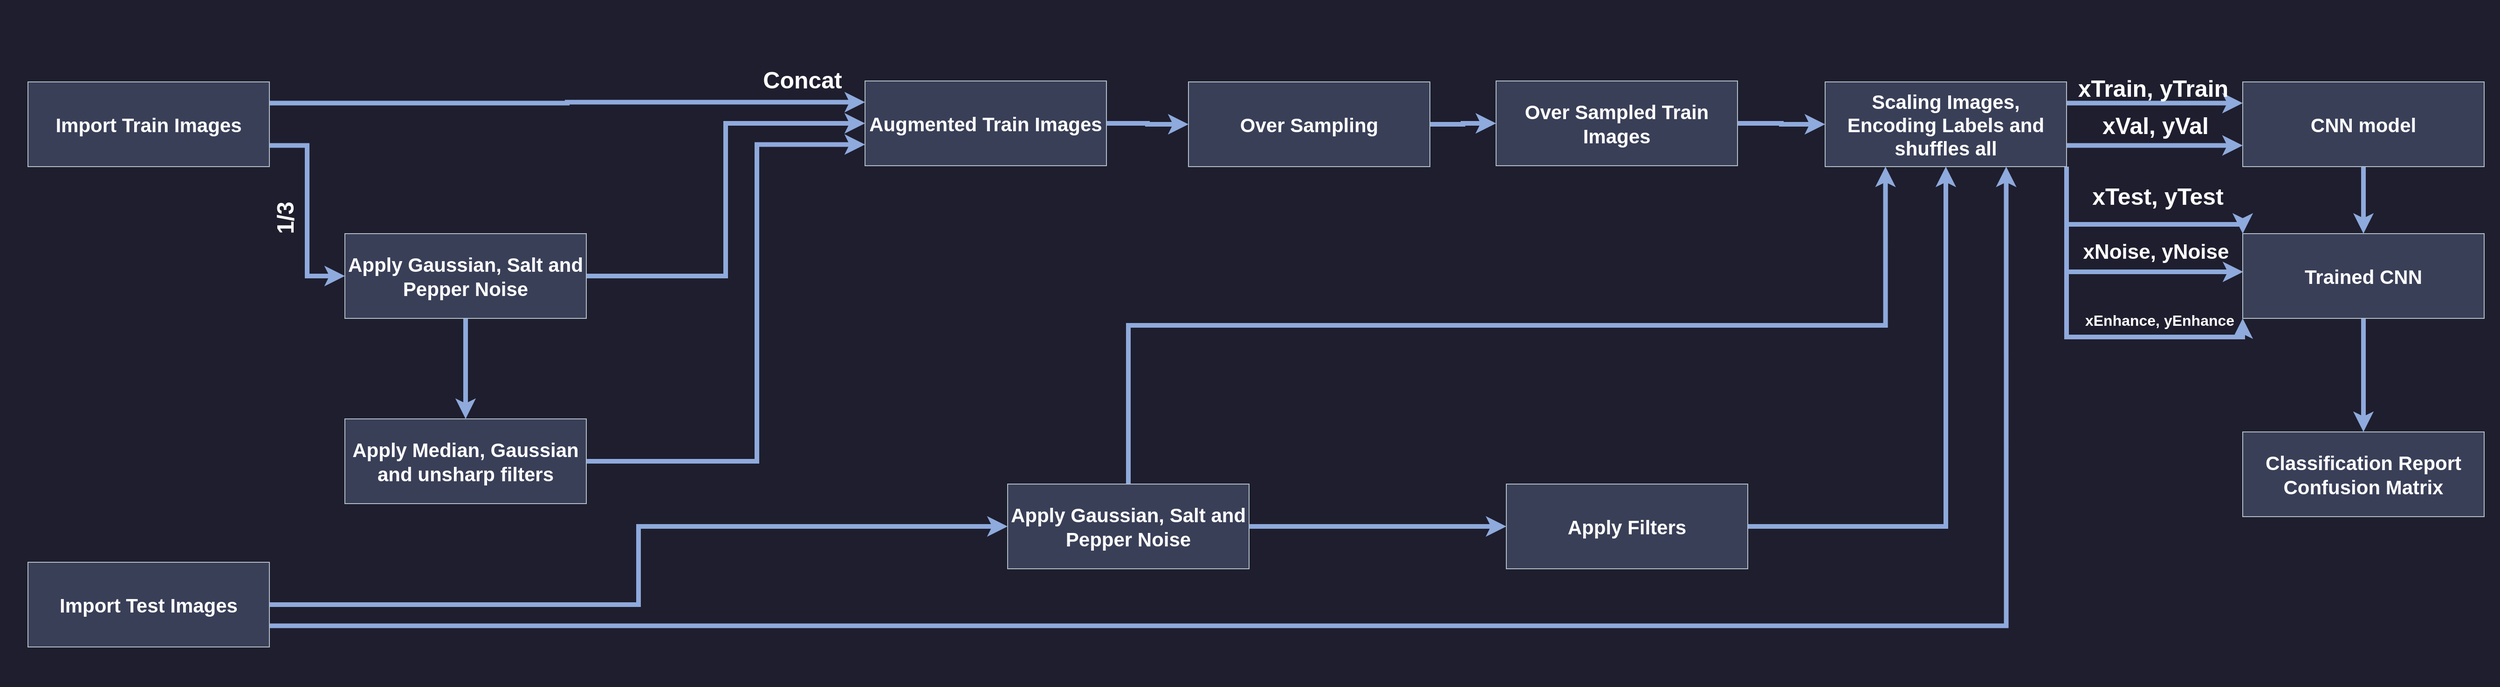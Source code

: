 <mxfile version="26.0.6">
  <diagram name="Page-1" id="gcVrZ3HLpK5CmTgVtj7Q">
    <mxGraphModel dx="525" dy="279" grid="0" gridSize="10" guides="1" tooltips="1" connect="1" arrows="1" fold="1" page="1" pageScale="1" pageWidth="2700" pageHeight="800" background="#1E1E2E" math="0" shadow="0">
      <root>
        <mxCell id="0" />
        <mxCell id="1" parent="0" />
        <mxCell id="_UI8dVtCNbtnfExRtyGv-17" style="edgeStyle=orthogonalEdgeStyle;rounded=0;orthogonalLoop=1;jettySize=auto;html=1;exitX=1;exitY=0.25;exitDx=0;exitDy=0;entryX=0;entryY=0.25;entryDx=0;entryDy=0;strokeWidth=5;strokeColor=#8FAADC;" parent="1" source="_UI8dVtCNbtnfExRtyGv-1" target="6l_Wqw580xn1_nWXUHZZ-5" edge="1">
          <mxGeometry relative="1" as="geometry">
            <mxPoint x="963" y="148.5" as="targetPoint" />
          </mxGeometry>
        </mxCell>
        <mxCell id="6l_Wqw580xn1_nWXUHZZ-2" style="edgeStyle=orthogonalEdgeStyle;rounded=0;orthogonalLoop=1;jettySize=auto;html=1;exitX=1;exitY=0.75;exitDx=0;exitDy=0;entryX=0;entryY=0.5;entryDx=0;entryDy=0;strokeWidth=5;strokeColor=#8FAADC;" edge="1" parent="1" source="_UI8dVtCNbtnfExRtyGv-1" target="6l_Wqw580xn1_nWXUHZZ-1">
          <mxGeometry relative="1" as="geometry" />
        </mxCell>
        <mxCell id="_UI8dVtCNbtnfExRtyGv-1" value="&lt;font style=&quot;font-size: 21px; color: rgb(255, 255, 255);&quot;&gt;&lt;b&gt;Import Train Images&lt;/b&gt;&lt;/font&gt;" style="rounded=0;whiteSpace=wrap;html=1;fillColor=#3A3F58;strokeColor=#B0BEC5;" parent="1" vertex="1">
          <mxGeometry x="40" y="126" width="259" height="91" as="geometry" />
        </mxCell>
        <mxCell id="_UI8dVtCNbtnfExRtyGv-48" value="" style="rounded=0;whiteSpace=wrap;html=1;fillColor=none;strokeColor=none;" parent="1" vertex="1">
          <mxGeometry x="10" y="38" width="120" height="60" as="geometry" />
        </mxCell>
        <mxCell id="_UI8dVtCNbtnfExRtyGv-50" value="" style="rounded=0;whiteSpace=wrap;html=1;fillColor=none;strokeColor=none;" parent="1" vertex="1">
          <mxGeometry x="2559" y="715" width="120" height="60" as="geometry" />
        </mxCell>
        <mxCell id="_UI8dVtCNbtnfExRtyGv-51" value="" style="rounded=0;whiteSpace=wrap;html=1;fillColor=none;strokeColor=none;" parent="1" vertex="1">
          <mxGeometry x="2571" y="45" width="120" height="60" as="geometry" />
        </mxCell>
        <mxCell id="6l_Wqw580xn1_nWXUHZZ-4" style="edgeStyle=orthogonalEdgeStyle;rounded=0;orthogonalLoop=1;jettySize=auto;html=1;exitX=0.5;exitY=1;exitDx=0;exitDy=0;entryX=0.5;entryY=0;entryDx=0;entryDy=0;strokeWidth=5;strokeColor=#8FAADC;" edge="1" parent="1" source="6l_Wqw580xn1_nWXUHZZ-1" target="6l_Wqw580xn1_nWXUHZZ-3">
          <mxGeometry relative="1" as="geometry" />
        </mxCell>
        <mxCell id="6l_Wqw580xn1_nWXUHZZ-6" style="edgeStyle=orthogonalEdgeStyle;rounded=0;orthogonalLoop=1;jettySize=auto;html=1;exitX=1;exitY=0.5;exitDx=0;exitDy=0;entryX=0;entryY=0.5;entryDx=0;entryDy=0;strokeWidth=5;strokeColor=#8FAADC;" edge="1" parent="1" source="6l_Wqw580xn1_nWXUHZZ-1" target="6l_Wqw580xn1_nWXUHZZ-5">
          <mxGeometry relative="1" as="geometry" />
        </mxCell>
        <mxCell id="6l_Wqw580xn1_nWXUHZZ-1" value="&lt;font color=&quot;#ffffff&quot;&gt;&lt;span style=&quot;font-size: 21px;&quot;&gt;&lt;b&gt;Apply Gaussian, Salt and Pepper Noise&lt;/b&gt;&lt;/span&gt;&lt;/font&gt;" style="rounded=0;whiteSpace=wrap;html=1;fillColor=#3A3F58;strokeColor=#B0BEC5;" vertex="1" parent="1">
          <mxGeometry x="380" y="289" width="259" height="91" as="geometry" />
        </mxCell>
        <mxCell id="6l_Wqw580xn1_nWXUHZZ-7" style="edgeStyle=orthogonalEdgeStyle;rounded=0;orthogonalLoop=1;jettySize=auto;html=1;exitX=1;exitY=0.5;exitDx=0;exitDy=0;entryX=0;entryY=0.75;entryDx=0;entryDy=0;strokeWidth=5;strokeColor=#8FAADC;" edge="1" parent="1" source="6l_Wqw580xn1_nWXUHZZ-3" target="6l_Wqw580xn1_nWXUHZZ-5">
          <mxGeometry relative="1" as="geometry">
            <Array as="points">
              <mxPoint x="822" y="534" />
              <mxPoint x="822" y="193" />
            </Array>
          </mxGeometry>
        </mxCell>
        <mxCell id="6l_Wqw580xn1_nWXUHZZ-3" value="&lt;font color=&quot;#ffffff&quot;&gt;&lt;span style=&quot;font-size: 21px;&quot;&gt;&lt;b&gt;Apply Median, Gaussian and unsharp filters&lt;/b&gt;&lt;/span&gt;&lt;/font&gt;" style="rounded=0;whiteSpace=wrap;html=1;fillColor=#3A3F58;strokeColor=#B0BEC5;" vertex="1" parent="1">
          <mxGeometry x="380" y="488" width="259" height="91" as="geometry" />
        </mxCell>
        <mxCell id="6l_Wqw580xn1_nWXUHZZ-11" style="edgeStyle=orthogonalEdgeStyle;rounded=0;orthogonalLoop=1;jettySize=auto;html=1;exitX=1;exitY=0.5;exitDx=0;exitDy=0;entryX=0;entryY=0.5;entryDx=0;entryDy=0;strokeColor=#8FAADC;strokeWidth=5;" edge="1" parent="1" source="6l_Wqw580xn1_nWXUHZZ-5" target="6l_Wqw580xn1_nWXUHZZ-10">
          <mxGeometry relative="1" as="geometry" />
        </mxCell>
        <mxCell id="6l_Wqw580xn1_nWXUHZZ-5" value="&lt;font color=&quot;#ffffff&quot;&gt;&lt;span style=&quot;font-size: 21px;&quot;&gt;&lt;b&gt;Augmented Train Images&lt;/b&gt;&lt;/span&gt;&lt;/font&gt;" style="rounded=0;whiteSpace=wrap;html=1;fillColor=#3A3F58;strokeColor=#B0BEC5;" vertex="1" parent="1">
          <mxGeometry x="938" y="125" width="259" height="91" as="geometry" />
        </mxCell>
        <mxCell id="6l_Wqw580xn1_nWXUHZZ-8" value="&lt;font style=&quot;color: rgb(255, 255, 255); font-size: 25px;&quot;&gt;&lt;b style=&quot;&quot;&gt;Concat&lt;/b&gt;&lt;/font&gt;" style="text;html=1;align=center;verticalAlign=middle;whiteSpace=wrap;rounded=0;" vertex="1" parent="1">
          <mxGeometry x="841" y="108" width="60" height="30" as="geometry" />
        </mxCell>
        <mxCell id="6l_Wqw580xn1_nWXUHZZ-9" value="&lt;font style=&quot;color: rgb(255, 255, 255); font-size: 25px;&quot;&gt;&lt;b style=&quot;&quot;&gt;1/3&lt;/b&gt;&lt;/font&gt;" style="text;html=1;align=center;verticalAlign=middle;whiteSpace=wrap;rounded=0;rotation=270;" vertex="1" parent="1">
          <mxGeometry x="285" y="257" width="60" height="30" as="geometry" />
        </mxCell>
        <mxCell id="6l_Wqw580xn1_nWXUHZZ-13" style="edgeStyle=orthogonalEdgeStyle;rounded=0;orthogonalLoop=1;jettySize=auto;html=1;exitX=1;exitY=0.5;exitDx=0;exitDy=0;entryX=0;entryY=0.5;entryDx=0;entryDy=0;strokeColor=#8FAADC;strokeWidth=5;" edge="1" parent="1" source="6l_Wqw580xn1_nWXUHZZ-10" target="6l_Wqw580xn1_nWXUHZZ-12">
          <mxGeometry relative="1" as="geometry" />
        </mxCell>
        <mxCell id="6l_Wqw580xn1_nWXUHZZ-10" value="&lt;font color=&quot;#ffffff&quot;&gt;&lt;span style=&quot;font-size: 21px;&quot;&gt;&lt;b&gt;Over Sampling&lt;/b&gt;&lt;/span&gt;&lt;/font&gt;" style="rounded=0;whiteSpace=wrap;html=1;fillColor=#3A3F58;strokeColor=#B0BEC5;" vertex="1" parent="1">
          <mxGeometry x="1285" y="126" width="259" height="91" as="geometry" />
        </mxCell>
        <mxCell id="6l_Wqw580xn1_nWXUHZZ-15" style="edgeStyle=orthogonalEdgeStyle;rounded=0;orthogonalLoop=1;jettySize=auto;html=1;exitX=1;exitY=0.5;exitDx=0;exitDy=0;entryX=0;entryY=0.5;entryDx=0;entryDy=0;strokeColor=#8FAADC;strokeWidth=5;" edge="1" parent="1" source="6l_Wqw580xn1_nWXUHZZ-12" target="6l_Wqw580xn1_nWXUHZZ-14">
          <mxGeometry relative="1" as="geometry" />
        </mxCell>
        <mxCell id="6l_Wqw580xn1_nWXUHZZ-12" value="&lt;font color=&quot;#ffffff&quot;&gt;&lt;span style=&quot;font-size: 21px;&quot;&gt;&lt;b&gt;Over Sampled Train Images&lt;/b&gt;&lt;/span&gt;&lt;/font&gt;" style="rounded=0;whiteSpace=wrap;html=1;fillColor=#3A3F58;strokeColor=#B0BEC5;" vertex="1" parent="1">
          <mxGeometry x="1615" y="125" width="259" height="91" as="geometry" />
        </mxCell>
        <mxCell id="6l_Wqw580xn1_nWXUHZZ-19" style="edgeStyle=orthogonalEdgeStyle;rounded=0;orthogonalLoop=1;jettySize=auto;html=1;exitX=1;exitY=0.25;exitDx=0;exitDy=0;entryX=0;entryY=0.25;entryDx=0;entryDy=0;strokeWidth=5;strokeColor=#8FAADC;" edge="1" parent="1" source="6l_Wqw580xn1_nWXUHZZ-14" target="6l_Wqw580xn1_nWXUHZZ-18">
          <mxGeometry relative="1" as="geometry" />
        </mxCell>
        <mxCell id="6l_Wqw580xn1_nWXUHZZ-33" style="edgeStyle=orthogonalEdgeStyle;rounded=0;orthogonalLoop=1;jettySize=auto;html=1;exitX=1;exitY=0.75;exitDx=0;exitDy=0;entryX=0;entryY=0.75;entryDx=0;entryDy=0;strokeColor=#8FAADC;strokeWidth=5;" edge="1" parent="1" source="6l_Wqw580xn1_nWXUHZZ-14" target="6l_Wqw580xn1_nWXUHZZ-18">
          <mxGeometry relative="1" as="geometry" />
        </mxCell>
        <mxCell id="6l_Wqw580xn1_nWXUHZZ-37" style="edgeStyle=orthogonalEdgeStyle;rounded=0;orthogonalLoop=1;jettySize=auto;html=1;exitX=1;exitY=1;exitDx=0;exitDy=0;strokeWidth=5;strokeColor=#8FAADC;entryX=0;entryY=0;entryDx=0;entryDy=0;" edge="1" parent="1" source="6l_Wqw580xn1_nWXUHZZ-14" target="6l_Wqw580xn1_nWXUHZZ-36">
          <mxGeometry relative="1" as="geometry">
            <mxPoint x="2438" y="280" as="targetPoint" />
            <Array as="points">
              <mxPoint x="2227" y="279" />
              <mxPoint x="2416" y="279" />
            </Array>
          </mxGeometry>
        </mxCell>
        <mxCell id="6l_Wqw580xn1_nWXUHZZ-41" style="edgeStyle=orthogonalEdgeStyle;rounded=0;orthogonalLoop=1;jettySize=auto;html=1;exitX=1;exitY=1;exitDx=0;exitDy=0;entryX=0.002;entryY=0.451;entryDx=0;entryDy=0;strokeWidth=5;strokeColor=#8FAADC;entryPerimeter=0;" edge="1" parent="1" source="6l_Wqw580xn1_nWXUHZZ-14" target="6l_Wqw580xn1_nWXUHZZ-36">
          <mxGeometry relative="1" as="geometry" />
        </mxCell>
        <mxCell id="6l_Wqw580xn1_nWXUHZZ-42" style="edgeStyle=orthogonalEdgeStyle;rounded=0;orthogonalLoop=1;jettySize=auto;html=1;exitX=1;exitY=1;exitDx=0;exitDy=0;entryX=0;entryY=1;entryDx=0;entryDy=0;strokeWidth=5;strokeColor=#8FAADC;" edge="1" parent="1" source="6l_Wqw580xn1_nWXUHZZ-14" target="6l_Wqw580xn1_nWXUHZZ-36">
          <mxGeometry relative="1" as="geometry" />
        </mxCell>
        <mxCell id="6l_Wqw580xn1_nWXUHZZ-14" value="&lt;font color=&quot;#ffffff&quot;&gt;&lt;span style=&quot;font-size: 21px;&quot;&gt;&lt;b&gt;Scaling Images, Encoding Labels and shuffles all&lt;/b&gt;&lt;/span&gt;&lt;/font&gt;" style="rounded=0;whiteSpace=wrap;html=1;fillColor=#3A3F58;strokeColor=#B0BEC5;" vertex="1" parent="1">
          <mxGeometry x="1968" y="126" width="259" height="91" as="geometry" />
        </mxCell>
        <mxCell id="6l_Wqw580xn1_nWXUHZZ-17" style="edgeStyle=orthogonalEdgeStyle;rounded=0;orthogonalLoop=1;jettySize=auto;html=1;exitX=1;exitY=0.75;exitDx=0;exitDy=0;entryX=0.75;entryY=1;entryDx=0;entryDy=0;strokeWidth=5;strokeColor=#8FAADC;" edge="1" parent="1" source="6l_Wqw580xn1_nWXUHZZ-16" target="6l_Wqw580xn1_nWXUHZZ-14">
          <mxGeometry relative="1" as="geometry" />
        </mxCell>
        <mxCell id="6l_Wqw580xn1_nWXUHZZ-26" style="edgeStyle=orthogonalEdgeStyle;rounded=0;orthogonalLoop=1;jettySize=auto;html=1;exitX=1;exitY=0.5;exitDx=0;exitDy=0;entryX=0;entryY=0.5;entryDx=0;entryDy=0;strokeWidth=5;strokeColor=#8FAADC;" edge="1" parent="1" source="6l_Wqw580xn1_nWXUHZZ-16" target="6l_Wqw580xn1_nWXUHZZ-25">
          <mxGeometry relative="1" as="geometry" />
        </mxCell>
        <mxCell id="6l_Wqw580xn1_nWXUHZZ-16" value="&lt;font style=&quot;font-size: 21px; color: rgb(255, 255, 255);&quot;&gt;&lt;b&gt;Import Test Images&lt;/b&gt;&lt;/font&gt;" style="rounded=0;whiteSpace=wrap;html=1;fillColor=#3A3F58;strokeColor=#B0BEC5;" vertex="1" parent="1">
          <mxGeometry x="40" y="642" width="259" height="91" as="geometry" />
        </mxCell>
        <mxCell id="6l_Wqw580xn1_nWXUHZZ-38" style="edgeStyle=orthogonalEdgeStyle;rounded=0;orthogonalLoop=1;jettySize=auto;html=1;exitX=0.5;exitY=1;exitDx=0;exitDy=0;entryX=0.5;entryY=0;entryDx=0;entryDy=0;strokeWidth=5;strokeColor=#8FAADC;" edge="1" parent="1" source="6l_Wqw580xn1_nWXUHZZ-18" target="6l_Wqw580xn1_nWXUHZZ-36">
          <mxGeometry relative="1" as="geometry" />
        </mxCell>
        <mxCell id="6l_Wqw580xn1_nWXUHZZ-18" value="&lt;font style=&quot;font-size: 21px; color: rgb(255, 255, 255);&quot;&gt;&lt;b&gt;CNN model&lt;/b&gt;&lt;/font&gt;" style="rounded=0;whiteSpace=wrap;html=1;fillColor=#3A3F58;strokeColor=#B0BEC5;" vertex="1" parent="1">
          <mxGeometry x="2416" y="126" width="259" height="91" as="geometry" />
        </mxCell>
        <mxCell id="6l_Wqw580xn1_nWXUHZZ-20" value="&lt;font style=&quot;font-size: 21px; color: rgb(255, 255, 255);&quot;&gt;&lt;b&gt;Classification Report&lt;/b&gt;&lt;/font&gt;&lt;div&gt;&lt;font style=&quot;font-size: 21px; color: rgb(255, 255, 255);&quot;&gt;&lt;b&gt;Confusion Matrix&lt;/b&gt;&lt;/font&gt;&lt;/div&gt;" style="rounded=0;whiteSpace=wrap;html=1;fillColor=#3A3F58;strokeColor=#B0BEC5;" vertex="1" parent="1">
          <mxGeometry x="2416" y="502" width="259" height="91" as="geometry" />
        </mxCell>
        <mxCell id="6l_Wqw580xn1_nWXUHZZ-27" style="edgeStyle=orthogonalEdgeStyle;rounded=0;orthogonalLoop=1;jettySize=auto;html=1;exitX=0.5;exitY=0;exitDx=0;exitDy=0;entryX=0.25;entryY=1;entryDx=0;entryDy=0;strokeWidth=5;strokeColor=#8FAADC;" edge="1" parent="1" source="6l_Wqw580xn1_nWXUHZZ-25" target="6l_Wqw580xn1_nWXUHZZ-14">
          <mxGeometry relative="1" as="geometry" />
        </mxCell>
        <mxCell id="6l_Wqw580xn1_nWXUHZZ-29" style="edgeStyle=orthogonalEdgeStyle;rounded=0;orthogonalLoop=1;jettySize=auto;html=1;exitX=1;exitY=0.5;exitDx=0;exitDy=0;entryX=0;entryY=0.5;entryDx=0;entryDy=0;strokeWidth=5;strokeColor=#8FAADC;" edge="1" parent="1" source="6l_Wqw580xn1_nWXUHZZ-25" target="6l_Wqw580xn1_nWXUHZZ-28">
          <mxGeometry relative="1" as="geometry" />
        </mxCell>
        <mxCell id="6l_Wqw580xn1_nWXUHZZ-25" value="&lt;font color=&quot;#ffffff&quot;&gt;&lt;span style=&quot;font-size: 21px;&quot;&gt;&lt;b&gt;Apply Gaussian, Salt and Pepper Noise&lt;/b&gt;&lt;/span&gt;&lt;/font&gt;" style="rounded=0;whiteSpace=wrap;html=1;fillColor=#3A3F58;strokeColor=#B0BEC5;" vertex="1" parent="1">
          <mxGeometry x="1091" y="558" width="259" height="91" as="geometry" />
        </mxCell>
        <mxCell id="6l_Wqw580xn1_nWXUHZZ-30" style="edgeStyle=orthogonalEdgeStyle;rounded=0;orthogonalLoop=1;jettySize=auto;html=1;exitX=1;exitY=0.5;exitDx=0;exitDy=0;entryX=0.5;entryY=1;entryDx=0;entryDy=0;strokeWidth=5;strokeColor=#8FAADC;" edge="1" parent="1" source="6l_Wqw580xn1_nWXUHZZ-28" target="6l_Wqw580xn1_nWXUHZZ-14">
          <mxGeometry relative="1" as="geometry" />
        </mxCell>
        <mxCell id="6l_Wqw580xn1_nWXUHZZ-28" value="&lt;font color=&quot;#ffffff&quot;&gt;&lt;span style=&quot;font-size: 21px;&quot;&gt;&lt;b&gt;Apply Filters&lt;/b&gt;&lt;/span&gt;&lt;/font&gt;" style="rounded=0;whiteSpace=wrap;html=1;fillColor=#3A3F58;strokeColor=#B0BEC5;" vertex="1" parent="1">
          <mxGeometry x="1626" y="558" width="259" height="91" as="geometry" />
        </mxCell>
        <mxCell id="6l_Wqw580xn1_nWXUHZZ-32" value="&lt;font style=&quot;color: rgb(255, 255, 255); font-size: 25px;&quot;&gt;&lt;b style=&quot;&quot;&gt;xTrain, yTrain&lt;/b&gt;&lt;/font&gt;" style="text;html=1;align=center;verticalAlign=middle;whiteSpace=wrap;rounded=0;" vertex="1" parent="1">
          <mxGeometry x="2235" y="117" width="170" height="30" as="geometry" />
        </mxCell>
        <mxCell id="6l_Wqw580xn1_nWXUHZZ-35" value="&lt;font style=&quot;color: rgb(255, 255, 255); font-size: 25px;&quot;&gt;&lt;b style=&quot;&quot;&gt;xVal, yVal&lt;/b&gt;&lt;/font&gt;" style="text;html=1;align=center;verticalAlign=middle;whiteSpace=wrap;rounded=0;" vertex="1" parent="1">
          <mxGeometry x="2256" y="156.5" width="133" height="30" as="geometry" />
        </mxCell>
        <mxCell id="6l_Wqw580xn1_nWXUHZZ-39" style="edgeStyle=orthogonalEdgeStyle;rounded=0;orthogonalLoop=1;jettySize=auto;html=1;exitX=0.5;exitY=1;exitDx=0;exitDy=0;entryX=0.5;entryY=0;entryDx=0;entryDy=0;strokeWidth=5;strokeColor=#8FAADC;" edge="1" parent="1" source="6l_Wqw580xn1_nWXUHZZ-36" target="6l_Wqw580xn1_nWXUHZZ-20">
          <mxGeometry relative="1" as="geometry" />
        </mxCell>
        <mxCell id="6l_Wqw580xn1_nWXUHZZ-36" value="&lt;font style=&quot;font-size: 21px; color: rgb(255, 255, 255);&quot;&gt;&lt;b&gt;Trained CNN&lt;/b&gt;&lt;/font&gt;" style="rounded=0;whiteSpace=wrap;html=1;fillColor=#3A3F58;strokeColor=#B0BEC5;" vertex="1" parent="1">
          <mxGeometry x="2416" y="289" width="259" height="91" as="geometry" />
        </mxCell>
        <mxCell id="6l_Wqw580xn1_nWXUHZZ-40" value="&lt;font style=&quot;color: rgb(255, 255, 255); font-size: 25px;&quot;&gt;&lt;b style=&quot;&quot;&gt;xTest, yTest&lt;/b&gt;&lt;/font&gt;" style="text;html=1;align=center;verticalAlign=middle;whiteSpace=wrap;rounded=0;" vertex="1" parent="1">
          <mxGeometry x="2240" y="233" width="170" height="30" as="geometry" />
        </mxCell>
        <mxCell id="6l_Wqw580xn1_nWXUHZZ-43" value="&lt;font style=&quot;color: rgb(255, 255, 255); font-size: 16px;&quot;&gt;&lt;b style=&quot;&quot;&gt;xEnhance, yEnhance&lt;/b&gt;&lt;/font&gt;" style="text;html=1;align=center;verticalAlign=middle;whiteSpace=wrap;rounded=0;" vertex="1" parent="1">
          <mxGeometry x="2242" y="367" width="170" height="30" as="geometry" />
        </mxCell>
        <mxCell id="6l_Wqw580xn1_nWXUHZZ-44" value="&lt;font style=&quot;color: rgb(255, 255, 255); font-size: 22px;&quot;&gt;&lt;b style=&quot;&quot;&gt;xNoise, yNoise&lt;/b&gt;&lt;/font&gt;" style="text;html=1;align=center;verticalAlign=middle;whiteSpace=wrap;rounded=0;" vertex="1" parent="1">
          <mxGeometry x="2237.5" y="294" width="170" height="30" as="geometry" />
        </mxCell>
      </root>
    </mxGraphModel>
  </diagram>
</mxfile>
